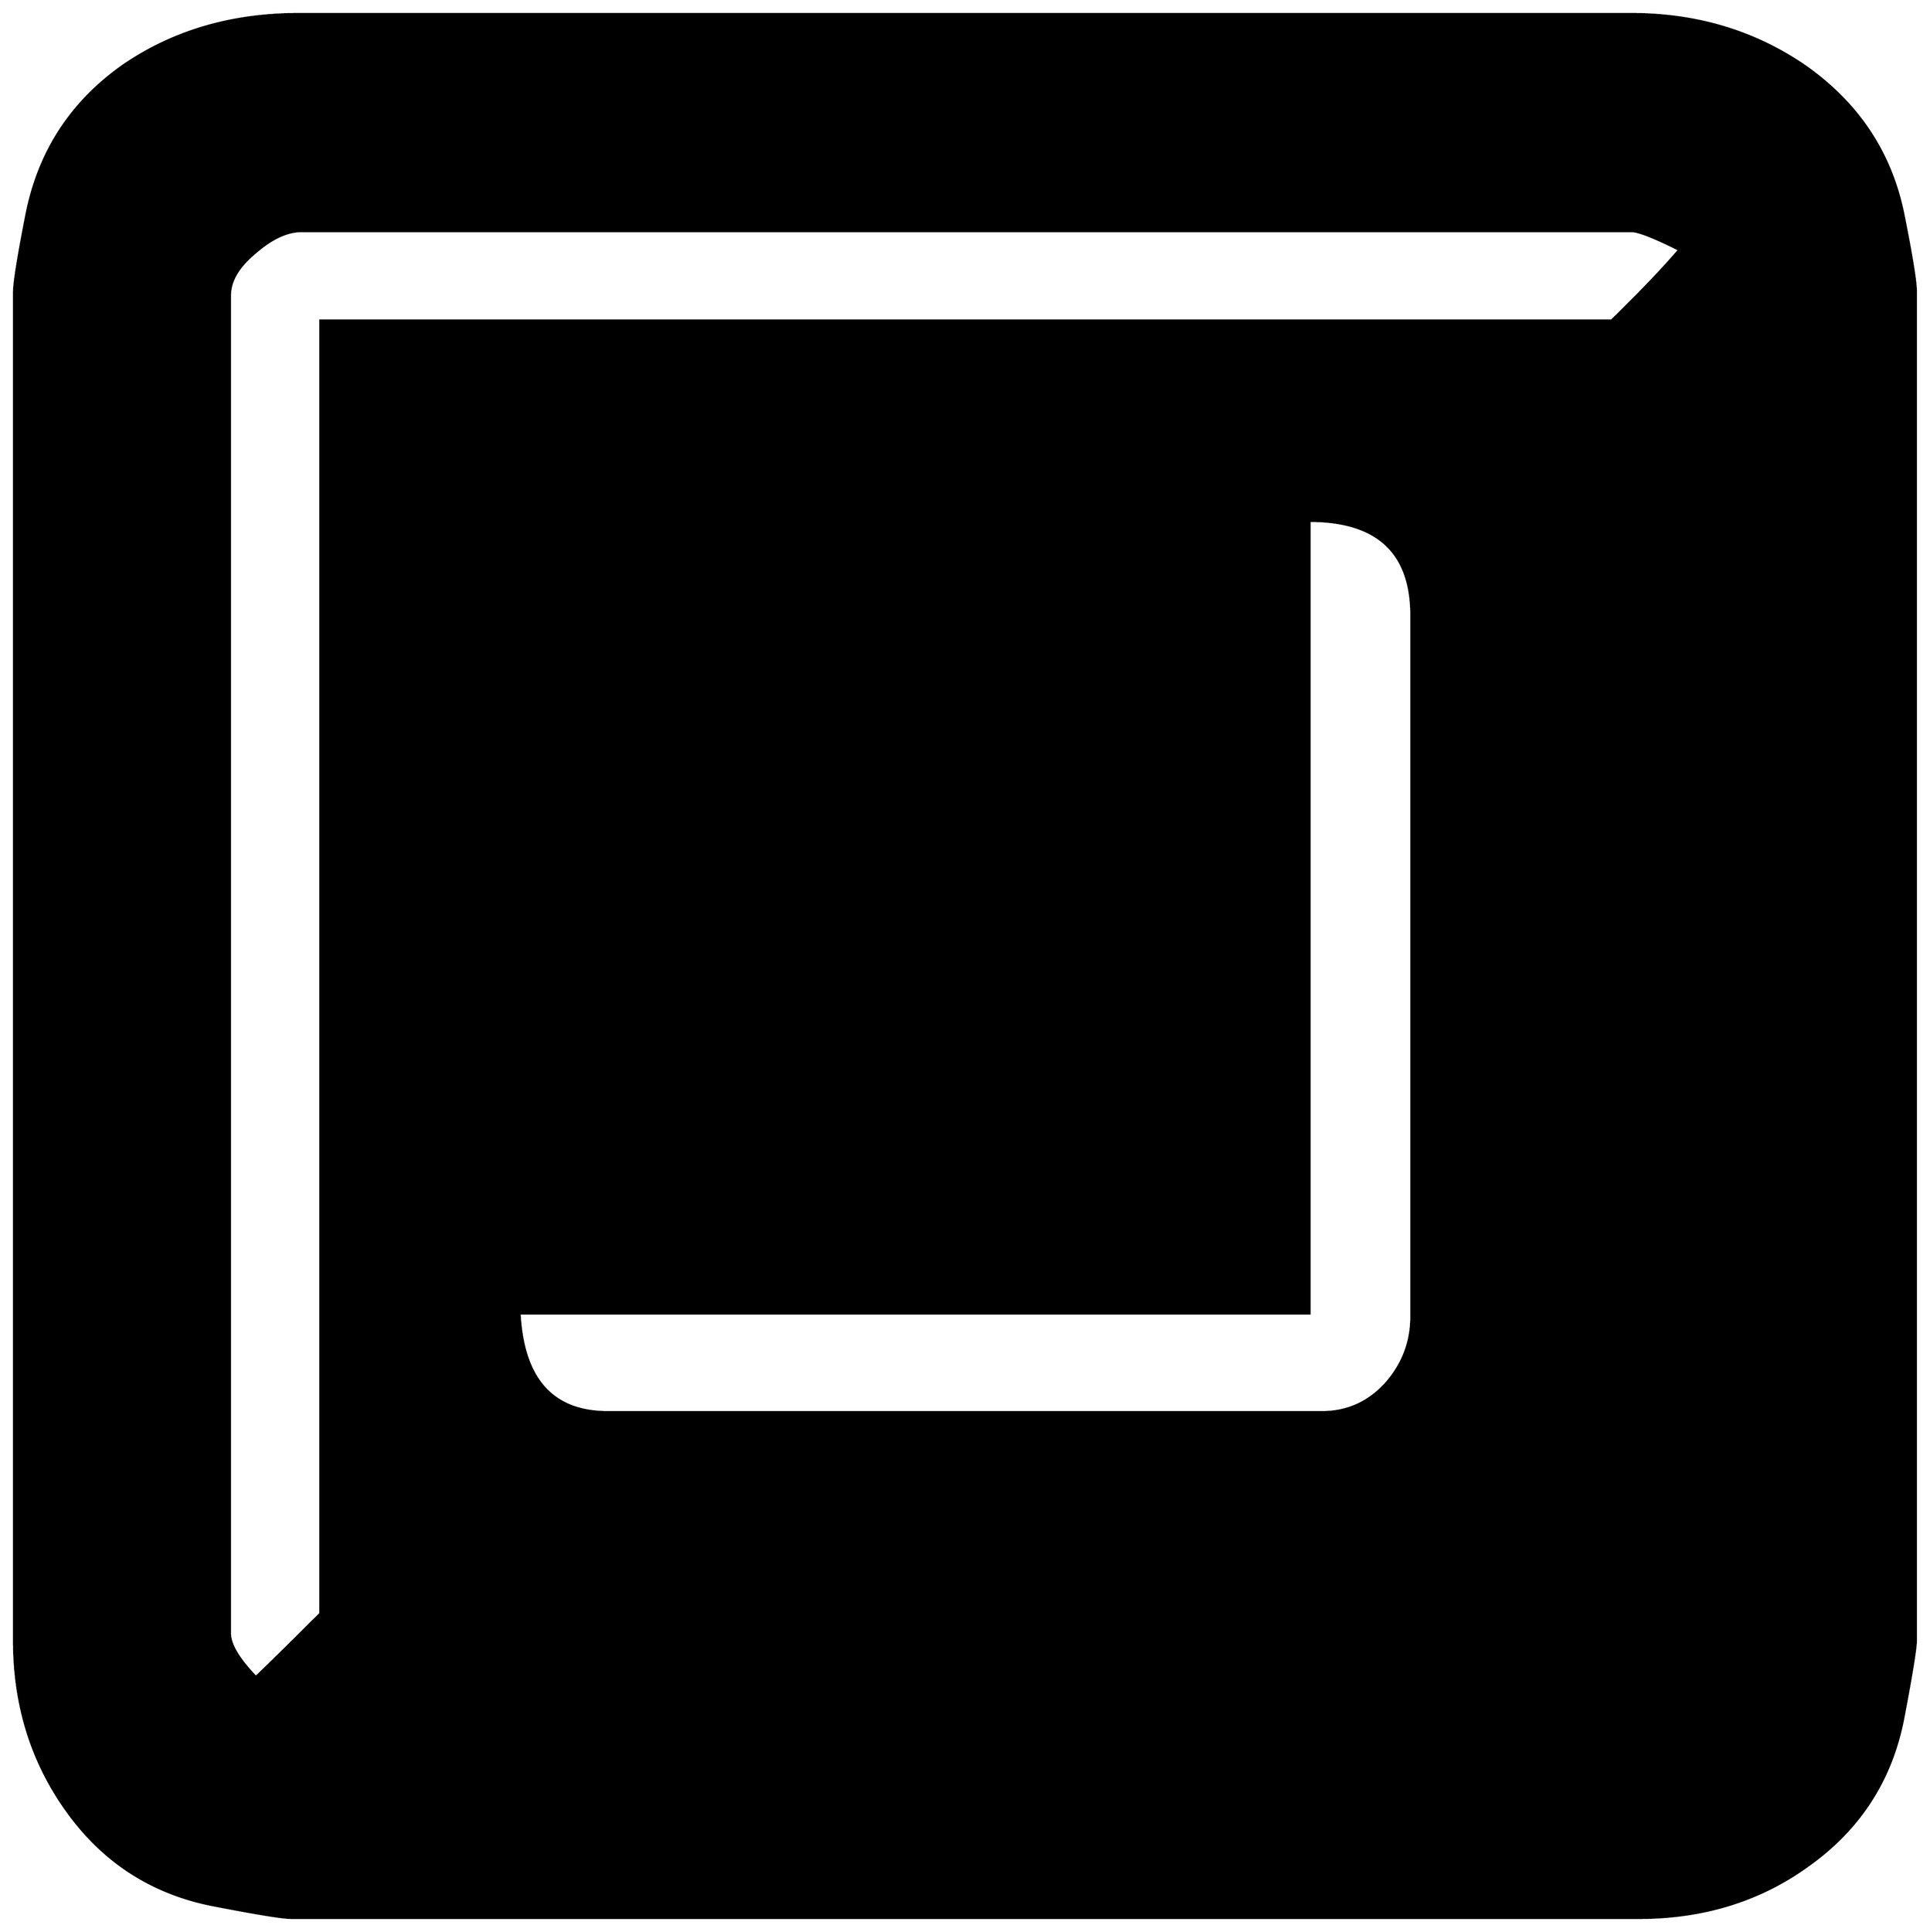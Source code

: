 


\begin{tikzpicture}[y=0.80pt, x=0.80pt, yscale=-1.0, xscale=1.0, inner sep=0pt, outer sep=0pt]
\begin{scope}[shift={(100.0,1722.0)},nonzero rule]
  \path[draw=.,fill=.,line width=1.600pt] (1914.0,51.0) .. controls
    (1914.0,58.333) and (1910.0,83.0) .. (1902.0,125.0) ..
    controls (1890.667,184.333) and (1860.333,231.667) .. (1811.0,267.0)
    .. controls (1764.333,301.0) and (1709.667,318.0) ..
    (1647.0,318.0) -- (349.0,318.0) .. controls (341.0,318.0)
    and (316.333,314.0) .. (275.0,306.0) .. controls (215.667,294.667)
    and (168.333,264.333) .. (133.0,215.0) .. controls (99.0,167.667)
    and (82.0,113.0) .. (82.0,51.0) -- (82.0,-1247.0) ..
    controls (82.0,-1256.333) and (86.0,-1281.333) .. (94.0,-1322.0)
    .. controls (106.0,-1382.667) and (137.333,-1430.667) ..
    (188.0,-1466.0) .. controls (236.0,-1498.667) and
    (292.0,-1515.0) .. (356.0,-1515.0) -- (1640.0,-1515.0) ..
    controls (1702.667,-1515.0) and (1758.333,-1498.333) ..
    (1807.0,-1465.0) .. controls (1858.333,-1429.0) and
    (1890.0,-1381.333) .. (1902.0,-1322.0) .. controls
    (1910.0,-1282.0) and (1914.0,-1257.333) .. (1914.0,-1248.0) --
    (1914.0,51.0) -- cycle(1686.0,-1288.0) .. controls
    (1662.0,-1300.0) and (1646.667,-1306.0) .. (1640.0,-1306.0) --
    (359.0,-1306.0) .. controls (345.0,-1306.0) and
    (330.0,-1299.0) .. (314.0,-1285.0) .. controls
    (298.0,-1271.667) and (290.0,-1258.0) .. (290.0,-1244.0) --
    (290.0,44.0) .. controls (290.0,54.667) and (298.333,68.667) ..
    (315.0,86.0) .. controls (329.0,72.667) and (349.667,52.333) ..
    (377.0,25.0) -- (377.0,-1220.0) -- (1621.0,-1220.0) ..
    controls (1649.0,-1247.333) and (1670.667,-1270.0) ..
    (1686.0,-1288.0) -- cycle(1428.0,-261.0) -- (1428.0,-936.0)
    .. controls (1428.0,-996.667) and (1395.333,-1027.0) ..
    (1330.0,-1027.0) -- (1330.0,-264.0) -- (569.0,-264.0) ..
    controls (572.333,-200.667) and (600.667,-169.0) .. (654.0,-169.0)
    -- (1342.0,-169.0) .. controls (1366.0,-169.0) and
    (1386.333,-178.0) .. (1403.0,-196.0) .. controls
    (1419.667,-214.667) and (1428.0,-236.333) .. (1428.0,-261.0) --
    cycle;
\end{scope}

\end{tikzpicture}

